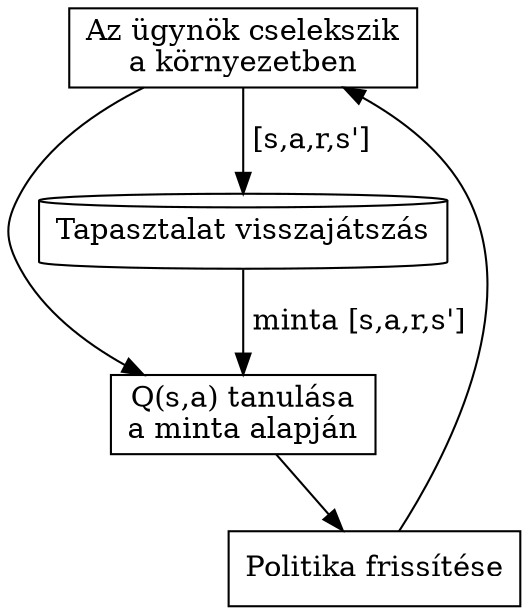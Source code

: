 digraph qlearning {
    graph[dpi=300]

    interact [label="Az ügynök cselekszik\na környezetben", shape="rectangle"]
    learn [label="Q(s,a) tanulása\na minta alapján", shape="rectangle"]
    update [label="Politika frissítése", shape="rectangle"]
    replay [label="Tapasztalat visszajátszás", shape="cylinder"]

    interact -> learn
    learn -> update
    update -> interact
    interact -> replay [label=" [s,a,r,s']"]
    replay -> learn [label=" minta [s,a,r,s']"]

}